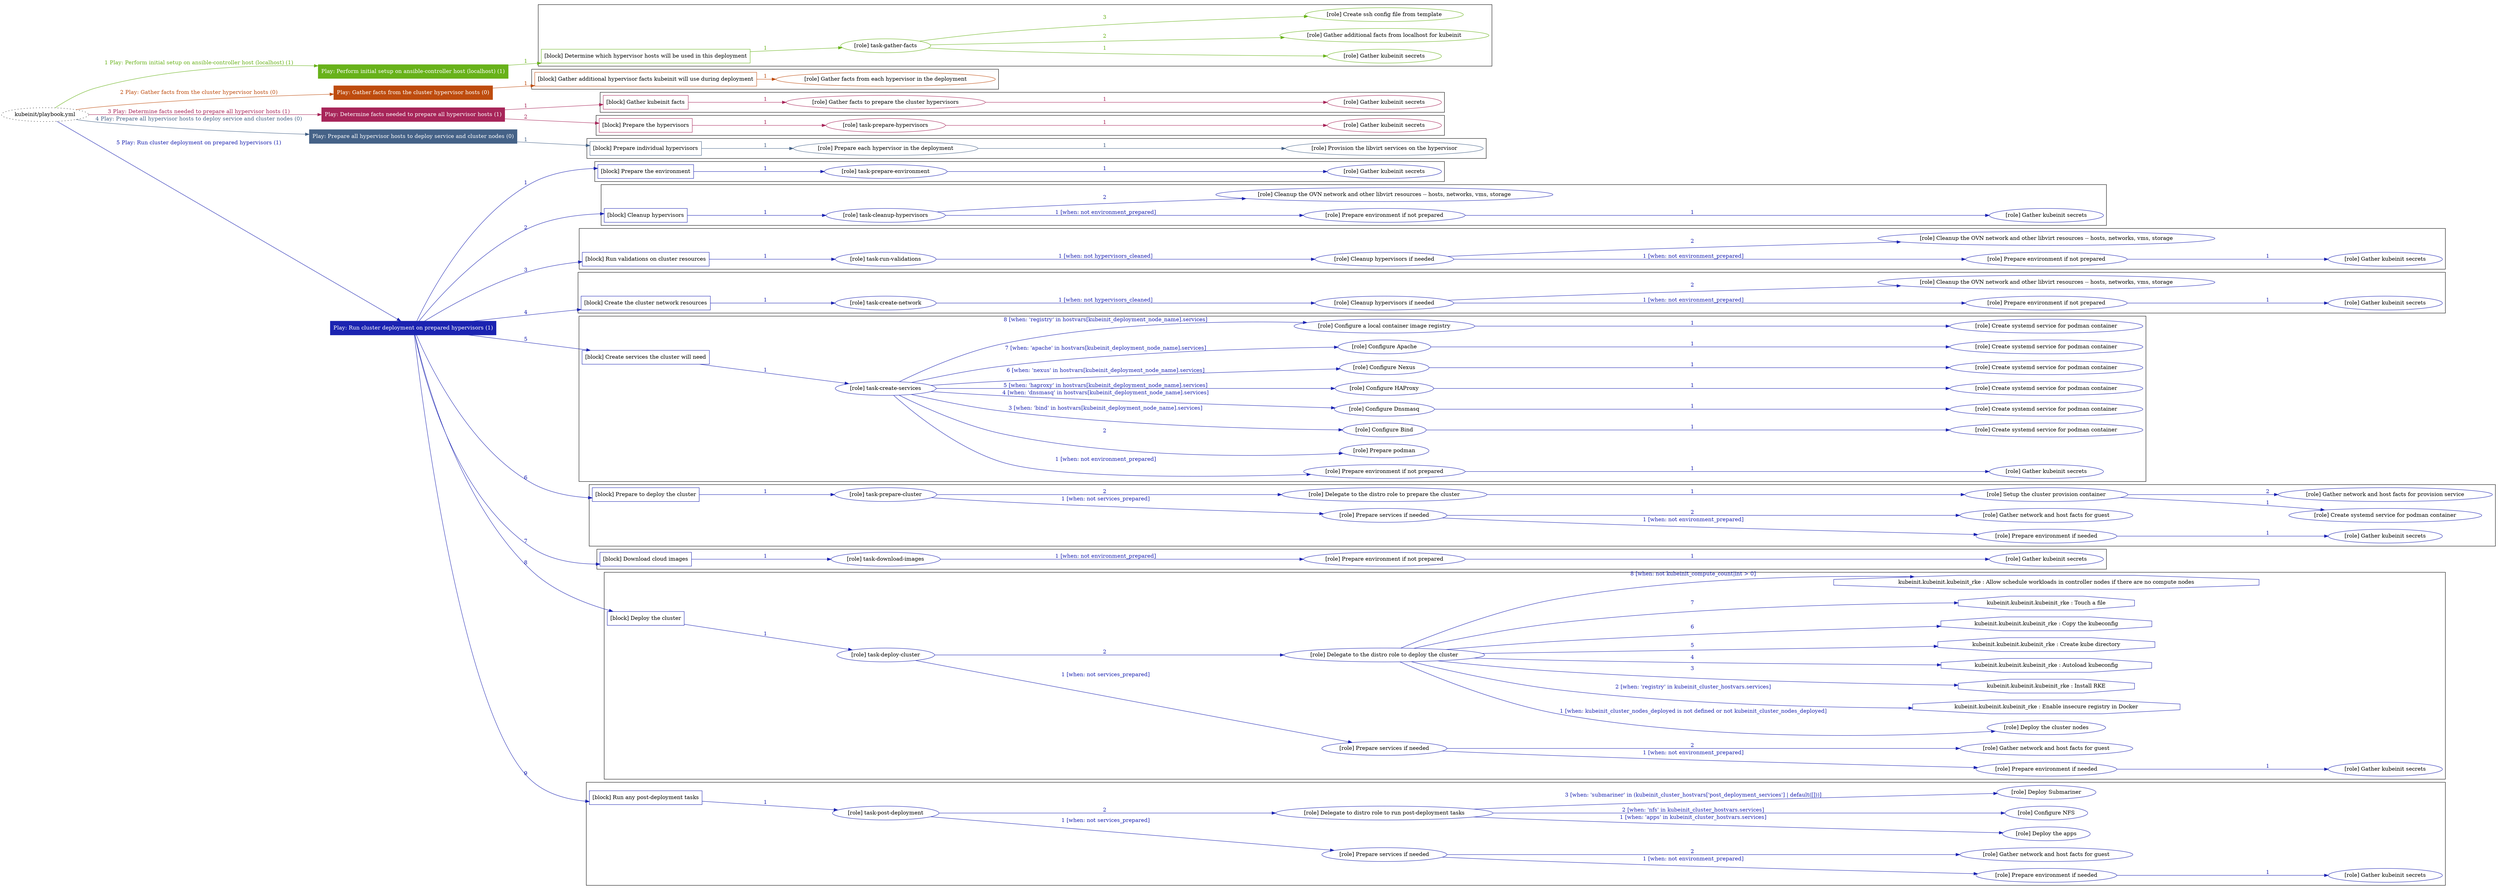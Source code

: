 digraph {
	graph [concentrate=true ordering=in rankdir=LR ratio=fill]
	edge [esep=5 sep=10]
	"kubeinit/playbook.yml" [URL="/home/runner/work/kubeinit/kubeinit/kubeinit/playbook.yml" id=playbook_0266b211 style=dotted]
	"kubeinit/playbook.yml" -> play_730a4924 [label="1 Play: Perform initial setup on ansible-controller host (localhost) (1)" color="#68b21a" fontcolor="#68b21a" id=edge_play_730a4924 labeltooltip="1 Play: Perform initial setup on ansible-controller host (localhost) (1)" tooltip="1 Play: Perform initial setup on ansible-controller host (localhost) (1)"]
	subgraph "Play: Perform initial setup on ansible-controller host (localhost) (1)" {
		play_730a4924 [label="Play: Perform initial setup on ansible-controller host (localhost) (1)" URL="/home/runner/work/kubeinit/kubeinit/kubeinit/playbook.yml" color="#68b21a" fontcolor="#ffffff" id=play_730a4924 shape=box style=filled tooltip=localhost]
		play_730a4924 -> block_c0a553c6 [label=1 color="#68b21a" fontcolor="#68b21a" id=edge_block_c0a553c6 labeltooltip=1 tooltip=1]
		subgraph cluster_block_c0a553c6 {
			block_c0a553c6 [label="[block] Determine which hypervisor hosts will be used in this deployment" URL="/home/runner/work/kubeinit/kubeinit/kubeinit/playbook.yml" color="#68b21a" id=block_c0a553c6 labeltooltip="Determine which hypervisor hosts will be used in this deployment" shape=box tooltip="Determine which hypervisor hosts will be used in this deployment"]
			block_c0a553c6 -> role_7c80348d [label="1 " color="#68b21a" fontcolor="#68b21a" id=edge_role_7c80348d labeltooltip="1 " tooltip="1 "]
			subgraph "task-gather-facts" {
				role_7c80348d [label="[role] task-gather-facts" URL="/home/runner/work/kubeinit/kubeinit/kubeinit/playbook.yml" color="#68b21a" id=role_7c80348d tooltip="task-gather-facts"]
				role_7c80348d -> role_255e8da2 [label="1 " color="#68b21a" fontcolor="#68b21a" id=edge_role_255e8da2 labeltooltip="1 " tooltip="1 "]
				subgraph "Gather kubeinit secrets" {
					role_255e8da2 [label="[role] Gather kubeinit secrets" URL="/home/runner/.ansible/collections/ansible_collections/kubeinit/kubeinit/roles/kubeinit_prepare/tasks/build_hypervisors_group.yml" color="#68b21a" id=role_255e8da2 tooltip="Gather kubeinit secrets"]
				}
				role_7c80348d -> role_393ce308 [label="2 " color="#68b21a" fontcolor="#68b21a" id=edge_role_393ce308 labeltooltip="2 " tooltip="2 "]
				subgraph "Gather additional facts from localhost for kubeinit" {
					role_393ce308 [label="[role] Gather additional facts from localhost for kubeinit" URL="/home/runner/.ansible/collections/ansible_collections/kubeinit/kubeinit/roles/kubeinit_prepare/tasks/build_hypervisors_group.yml" color="#68b21a" id=role_393ce308 tooltip="Gather additional facts from localhost for kubeinit"]
				}
				role_7c80348d -> role_d767f7bb [label="3 " color="#68b21a" fontcolor="#68b21a" id=edge_role_d767f7bb labeltooltip="3 " tooltip="3 "]
				subgraph "Create ssh config file from template" {
					role_d767f7bb [label="[role] Create ssh config file from template" URL="/home/runner/.ansible/collections/ansible_collections/kubeinit/kubeinit/roles/kubeinit_prepare/tasks/build_hypervisors_group.yml" color="#68b21a" id=role_d767f7bb tooltip="Create ssh config file from template"]
				}
			}
		}
	}
	"kubeinit/playbook.yml" -> play_97491225 [label="2 Play: Gather facts from the cluster hypervisor hosts (0)" color="#be4c0e" fontcolor="#be4c0e" id=edge_play_97491225 labeltooltip="2 Play: Gather facts from the cluster hypervisor hosts (0)" tooltip="2 Play: Gather facts from the cluster hypervisor hosts (0)"]
	subgraph "Play: Gather facts from the cluster hypervisor hosts (0)" {
		play_97491225 [label="Play: Gather facts from the cluster hypervisor hosts (0)" URL="/home/runner/work/kubeinit/kubeinit/kubeinit/playbook.yml" color="#be4c0e" fontcolor="#ffffff" id=play_97491225 shape=box style=filled tooltip="Play: Gather facts from the cluster hypervisor hosts (0)"]
		play_97491225 -> block_768558a8 [label=1 color="#be4c0e" fontcolor="#be4c0e" id=edge_block_768558a8 labeltooltip=1 tooltip=1]
		subgraph cluster_block_768558a8 {
			block_768558a8 [label="[block] Gather additional hypervisor facts kubeinit will use during deployment" URL="/home/runner/work/kubeinit/kubeinit/kubeinit/playbook.yml" color="#be4c0e" id=block_768558a8 labeltooltip="Gather additional hypervisor facts kubeinit will use during deployment" shape=box tooltip="Gather additional hypervisor facts kubeinit will use during deployment"]
			block_768558a8 -> role_0a66a634 [label="1 " color="#be4c0e" fontcolor="#be4c0e" id=edge_role_0a66a634 labeltooltip="1 " tooltip="1 "]
			subgraph "Gather facts from each hypervisor in the deployment" {
				role_0a66a634 [label="[role] Gather facts from each hypervisor in the deployment" URL="/home/runner/work/kubeinit/kubeinit/kubeinit/playbook.yml" color="#be4c0e" id=role_0a66a634 tooltip="Gather facts from each hypervisor in the deployment"]
			}
		}
	}
	"kubeinit/playbook.yml" -> play_87b41f88 [label="3 Play: Determine facts needed to prepare all hypervisor hosts (1)" color="#a72559" fontcolor="#a72559" id=edge_play_87b41f88 labeltooltip="3 Play: Determine facts needed to prepare all hypervisor hosts (1)" tooltip="3 Play: Determine facts needed to prepare all hypervisor hosts (1)"]
	subgraph "Play: Determine facts needed to prepare all hypervisor hosts (1)" {
		play_87b41f88 [label="Play: Determine facts needed to prepare all hypervisor hosts (1)" URL="/home/runner/work/kubeinit/kubeinit/kubeinit/playbook.yml" color="#a72559" fontcolor="#ffffff" id=play_87b41f88 shape=box style=filled tooltip=localhost]
		play_87b41f88 -> block_57bed57e [label=1 color="#a72559" fontcolor="#a72559" id=edge_block_57bed57e labeltooltip=1 tooltip=1]
		subgraph cluster_block_57bed57e {
			block_57bed57e [label="[block] Gather kubeinit facts" URL="/home/runner/work/kubeinit/kubeinit/kubeinit/playbook.yml" color="#a72559" id=block_57bed57e labeltooltip="Gather kubeinit facts" shape=box tooltip="Gather kubeinit facts"]
			block_57bed57e -> role_c3308775 [label="1 " color="#a72559" fontcolor="#a72559" id=edge_role_c3308775 labeltooltip="1 " tooltip="1 "]
			subgraph "Gather facts to prepare the cluster hypervisors" {
				role_c3308775 [label="[role] Gather facts to prepare the cluster hypervisors" URL="/home/runner/work/kubeinit/kubeinit/kubeinit/playbook.yml" color="#a72559" id=role_c3308775 tooltip="Gather facts to prepare the cluster hypervisors"]
				role_c3308775 -> role_724312fa [label="1 " color="#a72559" fontcolor="#a72559" id=edge_role_724312fa labeltooltip="1 " tooltip="1 "]
				subgraph "Gather kubeinit secrets" {
					role_724312fa [label="[role] Gather kubeinit secrets" URL="/home/runner/.ansible/collections/ansible_collections/kubeinit/kubeinit/roles/kubeinit_prepare/tasks/gather_kubeinit_facts.yml" color="#a72559" id=role_724312fa tooltip="Gather kubeinit secrets"]
				}
			}
		}
		play_87b41f88 -> block_d5e783cf [label=2 color="#a72559" fontcolor="#a72559" id=edge_block_d5e783cf labeltooltip=2 tooltip=2]
		subgraph cluster_block_d5e783cf {
			block_d5e783cf [label="[block] Prepare the hypervisors" URL="/home/runner/work/kubeinit/kubeinit/kubeinit/playbook.yml" color="#a72559" id=block_d5e783cf labeltooltip="Prepare the hypervisors" shape=box tooltip="Prepare the hypervisors"]
			block_d5e783cf -> role_5035dd4f [label="1 " color="#a72559" fontcolor="#a72559" id=edge_role_5035dd4f labeltooltip="1 " tooltip="1 "]
			subgraph "task-prepare-hypervisors" {
				role_5035dd4f [label="[role] task-prepare-hypervisors" URL="/home/runner/work/kubeinit/kubeinit/kubeinit/playbook.yml" color="#a72559" id=role_5035dd4f tooltip="task-prepare-hypervisors"]
				role_5035dd4f -> role_0b3b81dc [label="1 " color="#a72559" fontcolor="#a72559" id=edge_role_0b3b81dc labeltooltip="1 " tooltip="1 "]
				subgraph "Gather kubeinit secrets" {
					role_0b3b81dc [label="[role] Gather kubeinit secrets" URL="/home/runner/.ansible/collections/ansible_collections/kubeinit/kubeinit/roles/kubeinit_prepare/tasks/gather_kubeinit_facts.yml" color="#a72559" id=role_0b3b81dc tooltip="Gather kubeinit secrets"]
				}
			}
		}
	}
	"kubeinit/playbook.yml" -> play_39341d47 [label="4 Play: Prepare all hypervisor hosts to deploy service and cluster nodes (0)" color="#456287" fontcolor="#456287" id=edge_play_39341d47 labeltooltip="4 Play: Prepare all hypervisor hosts to deploy service and cluster nodes (0)" tooltip="4 Play: Prepare all hypervisor hosts to deploy service and cluster nodes (0)"]
	subgraph "Play: Prepare all hypervisor hosts to deploy service and cluster nodes (0)" {
		play_39341d47 [label="Play: Prepare all hypervisor hosts to deploy service and cluster nodes (0)" URL="/home/runner/work/kubeinit/kubeinit/kubeinit/playbook.yml" color="#456287" fontcolor="#ffffff" id=play_39341d47 shape=box style=filled tooltip="Play: Prepare all hypervisor hosts to deploy service and cluster nodes (0)"]
		play_39341d47 -> block_9febf562 [label=1 color="#456287" fontcolor="#456287" id=edge_block_9febf562 labeltooltip=1 tooltip=1]
		subgraph cluster_block_9febf562 {
			block_9febf562 [label="[block] Prepare individual hypervisors" URL="/home/runner/work/kubeinit/kubeinit/kubeinit/playbook.yml" color="#456287" id=block_9febf562 labeltooltip="Prepare individual hypervisors" shape=box tooltip="Prepare individual hypervisors"]
			block_9febf562 -> role_089c0eb1 [label="1 " color="#456287" fontcolor="#456287" id=edge_role_089c0eb1 labeltooltip="1 " tooltip="1 "]
			subgraph "Prepare each hypervisor in the deployment" {
				role_089c0eb1 [label="[role] Prepare each hypervisor in the deployment" URL="/home/runner/work/kubeinit/kubeinit/kubeinit/playbook.yml" color="#456287" id=role_089c0eb1 tooltip="Prepare each hypervisor in the deployment"]
				role_089c0eb1 -> role_328b742c [label="1 " color="#456287" fontcolor="#456287" id=edge_role_328b742c labeltooltip="1 " tooltip="1 "]
				subgraph "Provision the libvirt services on the hypervisor" {
					role_328b742c [label="[role] Provision the libvirt services on the hypervisor" URL="/home/runner/.ansible/collections/ansible_collections/kubeinit/kubeinit/roles/kubeinit_prepare/tasks/prepare_hypervisor.yml" color="#456287" id=role_328b742c tooltip="Provision the libvirt services on the hypervisor"]
				}
			}
		}
	}
	"kubeinit/playbook.yml" -> play_bf32febf [label="5 Play: Run cluster deployment on prepared hypervisors (1)" color="#1b23b1" fontcolor="#1b23b1" id=edge_play_bf32febf labeltooltip="5 Play: Run cluster deployment on prepared hypervisors (1)" tooltip="5 Play: Run cluster deployment on prepared hypervisors (1)"]
	subgraph "Play: Run cluster deployment on prepared hypervisors (1)" {
		play_bf32febf [label="Play: Run cluster deployment on prepared hypervisors (1)" URL="/home/runner/work/kubeinit/kubeinit/kubeinit/playbook.yml" color="#1b23b1" fontcolor="#ffffff" id=play_bf32febf shape=box style=filled tooltip=localhost]
		play_bf32febf -> block_ab0418a1 [label=1 color="#1b23b1" fontcolor="#1b23b1" id=edge_block_ab0418a1 labeltooltip=1 tooltip=1]
		subgraph cluster_block_ab0418a1 {
			block_ab0418a1 [label="[block] Prepare the environment" URL="/home/runner/work/kubeinit/kubeinit/kubeinit/playbook.yml" color="#1b23b1" id=block_ab0418a1 labeltooltip="Prepare the environment" shape=box tooltip="Prepare the environment"]
			block_ab0418a1 -> role_55cf6a3d [label="1 " color="#1b23b1" fontcolor="#1b23b1" id=edge_role_55cf6a3d labeltooltip="1 " tooltip="1 "]
			subgraph "task-prepare-environment" {
				role_55cf6a3d [label="[role] task-prepare-environment" URL="/home/runner/work/kubeinit/kubeinit/kubeinit/playbook.yml" color="#1b23b1" id=role_55cf6a3d tooltip="task-prepare-environment"]
				role_55cf6a3d -> role_6d860944 [label="1 " color="#1b23b1" fontcolor="#1b23b1" id=edge_role_6d860944 labeltooltip="1 " tooltip="1 "]
				subgraph "Gather kubeinit secrets" {
					role_6d860944 [label="[role] Gather kubeinit secrets" URL="/home/runner/.ansible/collections/ansible_collections/kubeinit/kubeinit/roles/kubeinit_prepare/tasks/gather_kubeinit_facts.yml" color="#1b23b1" id=role_6d860944 tooltip="Gather kubeinit secrets"]
				}
			}
		}
		play_bf32febf -> block_1172bf13 [label=2 color="#1b23b1" fontcolor="#1b23b1" id=edge_block_1172bf13 labeltooltip=2 tooltip=2]
		subgraph cluster_block_1172bf13 {
			block_1172bf13 [label="[block] Cleanup hypervisors" URL="/home/runner/work/kubeinit/kubeinit/kubeinit/playbook.yml" color="#1b23b1" id=block_1172bf13 labeltooltip="Cleanup hypervisors" shape=box tooltip="Cleanup hypervisors"]
			block_1172bf13 -> role_25f46c76 [label="1 " color="#1b23b1" fontcolor="#1b23b1" id=edge_role_25f46c76 labeltooltip="1 " tooltip="1 "]
			subgraph "task-cleanup-hypervisors" {
				role_25f46c76 [label="[role] task-cleanup-hypervisors" URL="/home/runner/work/kubeinit/kubeinit/kubeinit/playbook.yml" color="#1b23b1" id=role_25f46c76 tooltip="task-cleanup-hypervisors"]
				role_25f46c76 -> role_b4111a77 [label="1 [when: not environment_prepared]" color="#1b23b1" fontcolor="#1b23b1" id=edge_role_b4111a77 labeltooltip="1 [when: not environment_prepared]" tooltip="1 [when: not environment_prepared]"]
				subgraph "Prepare environment if not prepared" {
					role_b4111a77 [label="[role] Prepare environment if not prepared" URL="/home/runner/.ansible/collections/ansible_collections/kubeinit/kubeinit/roles/kubeinit_prepare/tasks/cleanup_hypervisors.yml" color="#1b23b1" id=role_b4111a77 tooltip="Prepare environment if not prepared"]
					role_b4111a77 -> role_44b88ef6 [label="1 " color="#1b23b1" fontcolor="#1b23b1" id=edge_role_44b88ef6 labeltooltip="1 " tooltip="1 "]
					subgraph "Gather kubeinit secrets" {
						role_44b88ef6 [label="[role] Gather kubeinit secrets" URL="/home/runner/.ansible/collections/ansible_collections/kubeinit/kubeinit/roles/kubeinit_prepare/tasks/gather_kubeinit_facts.yml" color="#1b23b1" id=role_44b88ef6 tooltip="Gather kubeinit secrets"]
					}
				}
				role_25f46c76 -> role_fff7db99 [label="2 " color="#1b23b1" fontcolor="#1b23b1" id=edge_role_fff7db99 labeltooltip="2 " tooltip="2 "]
				subgraph "Cleanup the OVN network and other libvirt resources -- hosts, networks, vms, storage" {
					role_fff7db99 [label="[role] Cleanup the OVN network and other libvirt resources -- hosts, networks, vms, storage" URL="/home/runner/.ansible/collections/ansible_collections/kubeinit/kubeinit/roles/kubeinit_prepare/tasks/cleanup_hypervisors.yml" color="#1b23b1" id=role_fff7db99 tooltip="Cleanup the OVN network and other libvirt resources -- hosts, networks, vms, storage"]
				}
			}
		}
		play_bf32febf -> block_149ec055 [label=3 color="#1b23b1" fontcolor="#1b23b1" id=edge_block_149ec055 labeltooltip=3 tooltip=3]
		subgraph cluster_block_149ec055 {
			block_149ec055 [label="[block] Run validations on cluster resources" URL="/home/runner/work/kubeinit/kubeinit/kubeinit/playbook.yml" color="#1b23b1" id=block_149ec055 labeltooltip="Run validations on cluster resources" shape=box tooltip="Run validations on cluster resources"]
			block_149ec055 -> role_b6e02565 [label="1 " color="#1b23b1" fontcolor="#1b23b1" id=edge_role_b6e02565 labeltooltip="1 " tooltip="1 "]
			subgraph "task-run-validations" {
				role_b6e02565 [label="[role] task-run-validations" URL="/home/runner/work/kubeinit/kubeinit/kubeinit/playbook.yml" color="#1b23b1" id=role_b6e02565 tooltip="task-run-validations"]
				role_b6e02565 -> role_f1c22a5a [label="1 [when: not hypervisors_cleaned]" color="#1b23b1" fontcolor="#1b23b1" id=edge_role_f1c22a5a labeltooltip="1 [when: not hypervisors_cleaned]" tooltip="1 [when: not hypervisors_cleaned]"]
				subgraph "Cleanup hypervisors if needed" {
					role_f1c22a5a [label="[role] Cleanup hypervisors if needed" URL="/home/runner/.ansible/collections/ansible_collections/kubeinit/kubeinit/roles/kubeinit_validations/tasks/main.yml" color="#1b23b1" id=role_f1c22a5a tooltip="Cleanup hypervisors if needed"]
					role_f1c22a5a -> role_90004602 [label="1 [when: not environment_prepared]" color="#1b23b1" fontcolor="#1b23b1" id=edge_role_90004602 labeltooltip="1 [when: not environment_prepared]" tooltip="1 [when: not environment_prepared]"]
					subgraph "Prepare environment if not prepared" {
						role_90004602 [label="[role] Prepare environment if not prepared" URL="/home/runner/.ansible/collections/ansible_collections/kubeinit/kubeinit/roles/kubeinit_prepare/tasks/cleanup_hypervisors.yml" color="#1b23b1" id=role_90004602 tooltip="Prepare environment if not prepared"]
						role_90004602 -> role_c45b372b [label="1 " color="#1b23b1" fontcolor="#1b23b1" id=edge_role_c45b372b labeltooltip="1 " tooltip="1 "]
						subgraph "Gather kubeinit secrets" {
							role_c45b372b [label="[role] Gather kubeinit secrets" URL="/home/runner/.ansible/collections/ansible_collections/kubeinit/kubeinit/roles/kubeinit_prepare/tasks/gather_kubeinit_facts.yml" color="#1b23b1" id=role_c45b372b tooltip="Gather kubeinit secrets"]
						}
					}
					role_f1c22a5a -> role_4547d1c0 [label="2 " color="#1b23b1" fontcolor="#1b23b1" id=edge_role_4547d1c0 labeltooltip="2 " tooltip="2 "]
					subgraph "Cleanup the OVN network and other libvirt resources -- hosts, networks, vms, storage" {
						role_4547d1c0 [label="[role] Cleanup the OVN network and other libvirt resources -- hosts, networks, vms, storage" URL="/home/runner/.ansible/collections/ansible_collections/kubeinit/kubeinit/roles/kubeinit_prepare/tasks/cleanup_hypervisors.yml" color="#1b23b1" id=role_4547d1c0 tooltip="Cleanup the OVN network and other libvirt resources -- hosts, networks, vms, storage"]
					}
				}
			}
		}
		play_bf32febf -> block_948f2145 [label=4 color="#1b23b1" fontcolor="#1b23b1" id=edge_block_948f2145 labeltooltip=4 tooltip=4]
		subgraph cluster_block_948f2145 {
			block_948f2145 [label="[block] Create the cluster network resources" URL="/home/runner/work/kubeinit/kubeinit/kubeinit/playbook.yml" color="#1b23b1" id=block_948f2145 labeltooltip="Create the cluster network resources" shape=box tooltip="Create the cluster network resources"]
			block_948f2145 -> role_fb2a4d45 [label="1 " color="#1b23b1" fontcolor="#1b23b1" id=edge_role_fb2a4d45 labeltooltip="1 " tooltip="1 "]
			subgraph "task-create-network" {
				role_fb2a4d45 [label="[role] task-create-network" URL="/home/runner/work/kubeinit/kubeinit/kubeinit/playbook.yml" color="#1b23b1" id=role_fb2a4d45 tooltip="task-create-network"]
				role_fb2a4d45 -> role_d8d2bbe7 [label="1 [when: not hypervisors_cleaned]" color="#1b23b1" fontcolor="#1b23b1" id=edge_role_d8d2bbe7 labeltooltip="1 [when: not hypervisors_cleaned]" tooltip="1 [when: not hypervisors_cleaned]"]
				subgraph "Cleanup hypervisors if needed" {
					role_d8d2bbe7 [label="[role] Cleanup hypervisors if needed" URL="/home/runner/.ansible/collections/ansible_collections/kubeinit/kubeinit/roles/kubeinit_libvirt/tasks/create_network.yml" color="#1b23b1" id=role_d8d2bbe7 tooltip="Cleanup hypervisors if needed"]
					role_d8d2bbe7 -> role_6e3299e1 [label="1 [when: not environment_prepared]" color="#1b23b1" fontcolor="#1b23b1" id=edge_role_6e3299e1 labeltooltip="1 [when: not environment_prepared]" tooltip="1 [when: not environment_prepared]"]
					subgraph "Prepare environment if not prepared" {
						role_6e3299e1 [label="[role] Prepare environment if not prepared" URL="/home/runner/.ansible/collections/ansible_collections/kubeinit/kubeinit/roles/kubeinit_prepare/tasks/cleanup_hypervisors.yml" color="#1b23b1" id=role_6e3299e1 tooltip="Prepare environment if not prepared"]
						role_6e3299e1 -> role_64824451 [label="1 " color="#1b23b1" fontcolor="#1b23b1" id=edge_role_64824451 labeltooltip="1 " tooltip="1 "]
						subgraph "Gather kubeinit secrets" {
							role_64824451 [label="[role] Gather kubeinit secrets" URL="/home/runner/.ansible/collections/ansible_collections/kubeinit/kubeinit/roles/kubeinit_prepare/tasks/gather_kubeinit_facts.yml" color="#1b23b1" id=role_64824451 tooltip="Gather kubeinit secrets"]
						}
					}
					role_d8d2bbe7 -> role_ef52f298 [label="2 " color="#1b23b1" fontcolor="#1b23b1" id=edge_role_ef52f298 labeltooltip="2 " tooltip="2 "]
					subgraph "Cleanup the OVN network and other libvirt resources -- hosts, networks, vms, storage" {
						role_ef52f298 [label="[role] Cleanup the OVN network and other libvirt resources -- hosts, networks, vms, storage" URL="/home/runner/.ansible/collections/ansible_collections/kubeinit/kubeinit/roles/kubeinit_prepare/tasks/cleanup_hypervisors.yml" color="#1b23b1" id=role_ef52f298 tooltip="Cleanup the OVN network and other libvirt resources -- hosts, networks, vms, storage"]
					}
				}
			}
		}
		play_bf32febf -> block_8262047a [label=5 color="#1b23b1" fontcolor="#1b23b1" id=edge_block_8262047a labeltooltip=5 tooltip=5]
		subgraph cluster_block_8262047a {
			block_8262047a [label="[block] Create services the cluster will need" URL="/home/runner/work/kubeinit/kubeinit/kubeinit/playbook.yml" color="#1b23b1" id=block_8262047a labeltooltip="Create services the cluster will need" shape=box tooltip="Create services the cluster will need"]
			block_8262047a -> role_68b3bc17 [label="1 " color="#1b23b1" fontcolor="#1b23b1" id=edge_role_68b3bc17 labeltooltip="1 " tooltip="1 "]
			subgraph "task-create-services" {
				role_68b3bc17 [label="[role] task-create-services" URL="/home/runner/work/kubeinit/kubeinit/kubeinit/playbook.yml" color="#1b23b1" id=role_68b3bc17 tooltip="task-create-services"]
				role_68b3bc17 -> role_2792b1c6 [label="1 [when: not environment_prepared]" color="#1b23b1" fontcolor="#1b23b1" id=edge_role_2792b1c6 labeltooltip="1 [when: not environment_prepared]" tooltip="1 [when: not environment_prepared]"]
				subgraph "Prepare environment if not prepared" {
					role_2792b1c6 [label="[role] Prepare environment if not prepared" URL="/home/runner/.ansible/collections/ansible_collections/kubeinit/kubeinit/roles/kubeinit_services/tasks/main.yml" color="#1b23b1" id=role_2792b1c6 tooltip="Prepare environment if not prepared"]
					role_2792b1c6 -> role_07ac5c8b [label="1 " color="#1b23b1" fontcolor="#1b23b1" id=edge_role_07ac5c8b labeltooltip="1 " tooltip="1 "]
					subgraph "Gather kubeinit secrets" {
						role_07ac5c8b [label="[role] Gather kubeinit secrets" URL="/home/runner/.ansible/collections/ansible_collections/kubeinit/kubeinit/roles/kubeinit_prepare/tasks/gather_kubeinit_facts.yml" color="#1b23b1" id=role_07ac5c8b tooltip="Gather kubeinit secrets"]
					}
				}
				role_68b3bc17 -> role_36090bab [label="2 " color="#1b23b1" fontcolor="#1b23b1" id=edge_role_36090bab labeltooltip="2 " tooltip="2 "]
				subgraph "Prepare podman" {
					role_36090bab [label="[role] Prepare podman" URL="/home/runner/.ansible/collections/ansible_collections/kubeinit/kubeinit/roles/kubeinit_services/tasks/00_create_service_pod.yml" color="#1b23b1" id=role_36090bab tooltip="Prepare podman"]
				}
				role_68b3bc17 -> role_e329dab2 [label="3 [when: 'bind' in hostvars[kubeinit_deployment_node_name].services]" color="#1b23b1" fontcolor="#1b23b1" id=edge_role_e329dab2 labeltooltip="3 [when: 'bind' in hostvars[kubeinit_deployment_node_name].services]" tooltip="3 [when: 'bind' in hostvars[kubeinit_deployment_node_name].services]"]
				subgraph "Configure Bind" {
					role_e329dab2 [label="[role] Configure Bind" URL="/home/runner/.ansible/collections/ansible_collections/kubeinit/kubeinit/roles/kubeinit_services/tasks/start_services_containers.yml" color="#1b23b1" id=role_e329dab2 tooltip="Configure Bind"]
					role_e329dab2 -> role_f7c2f9c5 [label="1 " color="#1b23b1" fontcolor="#1b23b1" id=edge_role_f7c2f9c5 labeltooltip="1 " tooltip="1 "]
					subgraph "Create systemd service for podman container" {
						role_f7c2f9c5 [label="[role] Create systemd service for podman container" URL="/home/runner/.ansible/collections/ansible_collections/kubeinit/kubeinit/roles/kubeinit_bind/tasks/main.yml" color="#1b23b1" id=role_f7c2f9c5 tooltip="Create systemd service for podman container"]
					}
				}
				role_68b3bc17 -> role_e5baae5f [label="4 [when: 'dnsmasq' in hostvars[kubeinit_deployment_node_name].services]" color="#1b23b1" fontcolor="#1b23b1" id=edge_role_e5baae5f labeltooltip="4 [when: 'dnsmasq' in hostvars[kubeinit_deployment_node_name].services]" tooltip="4 [when: 'dnsmasq' in hostvars[kubeinit_deployment_node_name].services]"]
				subgraph "Configure Dnsmasq" {
					role_e5baae5f [label="[role] Configure Dnsmasq" URL="/home/runner/.ansible/collections/ansible_collections/kubeinit/kubeinit/roles/kubeinit_services/tasks/start_services_containers.yml" color="#1b23b1" id=role_e5baae5f tooltip="Configure Dnsmasq"]
					role_e5baae5f -> role_8d49cdd4 [label="1 " color="#1b23b1" fontcolor="#1b23b1" id=edge_role_8d49cdd4 labeltooltip="1 " tooltip="1 "]
					subgraph "Create systemd service for podman container" {
						role_8d49cdd4 [label="[role] Create systemd service for podman container" URL="/home/runner/.ansible/collections/ansible_collections/kubeinit/kubeinit/roles/kubeinit_dnsmasq/tasks/main.yml" color="#1b23b1" id=role_8d49cdd4 tooltip="Create systemd service for podman container"]
					}
				}
				role_68b3bc17 -> role_3a3c7701 [label="5 [when: 'haproxy' in hostvars[kubeinit_deployment_node_name].services]" color="#1b23b1" fontcolor="#1b23b1" id=edge_role_3a3c7701 labeltooltip="5 [when: 'haproxy' in hostvars[kubeinit_deployment_node_name].services]" tooltip="5 [when: 'haproxy' in hostvars[kubeinit_deployment_node_name].services]"]
				subgraph "Configure HAProxy" {
					role_3a3c7701 [label="[role] Configure HAProxy" URL="/home/runner/.ansible/collections/ansible_collections/kubeinit/kubeinit/roles/kubeinit_services/tasks/start_services_containers.yml" color="#1b23b1" id=role_3a3c7701 tooltip="Configure HAProxy"]
					role_3a3c7701 -> role_8086713e [label="1 " color="#1b23b1" fontcolor="#1b23b1" id=edge_role_8086713e labeltooltip="1 " tooltip="1 "]
					subgraph "Create systemd service for podman container" {
						role_8086713e [label="[role] Create systemd service for podman container" URL="/home/runner/.ansible/collections/ansible_collections/kubeinit/kubeinit/roles/kubeinit_haproxy/tasks/main.yml" color="#1b23b1" id=role_8086713e tooltip="Create systemd service for podman container"]
					}
				}
				role_68b3bc17 -> role_2b5ed677 [label="6 [when: 'nexus' in hostvars[kubeinit_deployment_node_name].services]" color="#1b23b1" fontcolor="#1b23b1" id=edge_role_2b5ed677 labeltooltip="6 [when: 'nexus' in hostvars[kubeinit_deployment_node_name].services]" tooltip="6 [when: 'nexus' in hostvars[kubeinit_deployment_node_name].services]"]
				subgraph "Configure Nexus" {
					role_2b5ed677 [label="[role] Configure Nexus" URL="/home/runner/.ansible/collections/ansible_collections/kubeinit/kubeinit/roles/kubeinit_services/tasks/start_services_containers.yml" color="#1b23b1" id=role_2b5ed677 tooltip="Configure Nexus"]
					role_2b5ed677 -> role_35abc518 [label="1 " color="#1b23b1" fontcolor="#1b23b1" id=edge_role_35abc518 labeltooltip="1 " tooltip="1 "]
					subgraph "Create systemd service for podman container" {
						role_35abc518 [label="[role] Create systemd service for podman container" URL="/home/runner/.ansible/collections/ansible_collections/kubeinit/kubeinit/roles/kubeinit_nexus/tasks/main.yml" color="#1b23b1" id=role_35abc518 tooltip="Create systemd service for podman container"]
					}
				}
				role_68b3bc17 -> role_ff4c8798 [label="7 [when: 'apache' in hostvars[kubeinit_deployment_node_name].services]" color="#1b23b1" fontcolor="#1b23b1" id=edge_role_ff4c8798 labeltooltip="7 [when: 'apache' in hostvars[kubeinit_deployment_node_name].services]" tooltip="7 [when: 'apache' in hostvars[kubeinit_deployment_node_name].services]"]
				subgraph "Configure Apache" {
					role_ff4c8798 [label="[role] Configure Apache" URL="/home/runner/.ansible/collections/ansible_collections/kubeinit/kubeinit/roles/kubeinit_services/tasks/start_services_containers.yml" color="#1b23b1" id=role_ff4c8798 tooltip="Configure Apache"]
					role_ff4c8798 -> role_50560492 [label="1 " color="#1b23b1" fontcolor="#1b23b1" id=edge_role_50560492 labeltooltip="1 " tooltip="1 "]
					subgraph "Create systemd service for podman container" {
						role_50560492 [label="[role] Create systemd service for podman container" URL="/home/runner/.ansible/collections/ansible_collections/kubeinit/kubeinit/roles/kubeinit_apache/tasks/main.yml" color="#1b23b1" id=role_50560492 tooltip="Create systemd service for podman container"]
					}
				}
				role_68b3bc17 -> role_65936a16 [label="8 [when: 'registry' in hostvars[kubeinit_deployment_node_name].services]" color="#1b23b1" fontcolor="#1b23b1" id=edge_role_65936a16 labeltooltip="8 [when: 'registry' in hostvars[kubeinit_deployment_node_name].services]" tooltip="8 [when: 'registry' in hostvars[kubeinit_deployment_node_name].services]"]
				subgraph "Configure a local container image registry" {
					role_65936a16 [label="[role] Configure a local container image registry" URL="/home/runner/.ansible/collections/ansible_collections/kubeinit/kubeinit/roles/kubeinit_services/tasks/start_services_containers.yml" color="#1b23b1" id=role_65936a16 tooltip="Configure a local container image registry"]
					role_65936a16 -> role_a8d90593 [label="1 " color="#1b23b1" fontcolor="#1b23b1" id=edge_role_a8d90593 labeltooltip="1 " tooltip="1 "]
					subgraph "Create systemd service for podman container" {
						role_a8d90593 [label="[role] Create systemd service for podman container" URL="/home/runner/.ansible/collections/ansible_collections/kubeinit/kubeinit/roles/kubeinit_registry/tasks/main.yml" color="#1b23b1" id=role_a8d90593 tooltip="Create systemd service for podman container"]
					}
				}
			}
		}
		play_bf32febf -> block_fc802fb2 [label=6 color="#1b23b1" fontcolor="#1b23b1" id=edge_block_fc802fb2 labeltooltip=6 tooltip=6]
		subgraph cluster_block_fc802fb2 {
			block_fc802fb2 [label="[block] Prepare to deploy the cluster" URL="/home/runner/work/kubeinit/kubeinit/kubeinit/playbook.yml" color="#1b23b1" id=block_fc802fb2 labeltooltip="Prepare to deploy the cluster" shape=box tooltip="Prepare to deploy the cluster"]
			block_fc802fb2 -> role_be428d1f [label="1 " color="#1b23b1" fontcolor="#1b23b1" id=edge_role_be428d1f labeltooltip="1 " tooltip="1 "]
			subgraph "task-prepare-cluster" {
				role_be428d1f [label="[role] task-prepare-cluster" URL="/home/runner/work/kubeinit/kubeinit/kubeinit/playbook.yml" color="#1b23b1" id=role_be428d1f tooltip="task-prepare-cluster"]
				role_be428d1f -> role_09a74426 [label="1 [when: not services_prepared]" color="#1b23b1" fontcolor="#1b23b1" id=edge_role_09a74426 labeltooltip="1 [when: not services_prepared]" tooltip="1 [when: not services_prepared]"]
				subgraph "Prepare services if needed" {
					role_09a74426 [label="[role] Prepare services if needed" URL="/home/runner/.ansible/collections/ansible_collections/kubeinit/kubeinit/roles/kubeinit_prepare/tasks/prepare_cluster.yml" color="#1b23b1" id=role_09a74426 tooltip="Prepare services if needed"]
					role_09a74426 -> role_e50928fb [label="1 [when: not environment_prepared]" color="#1b23b1" fontcolor="#1b23b1" id=edge_role_e50928fb labeltooltip="1 [when: not environment_prepared]" tooltip="1 [when: not environment_prepared]"]
					subgraph "Prepare environment if needed" {
						role_e50928fb [label="[role] Prepare environment if needed" URL="/home/runner/.ansible/collections/ansible_collections/kubeinit/kubeinit/roles/kubeinit_services/tasks/prepare_services.yml" color="#1b23b1" id=role_e50928fb tooltip="Prepare environment if needed"]
						role_e50928fb -> role_d2ef2c47 [label="1 " color="#1b23b1" fontcolor="#1b23b1" id=edge_role_d2ef2c47 labeltooltip="1 " tooltip="1 "]
						subgraph "Gather kubeinit secrets" {
							role_d2ef2c47 [label="[role] Gather kubeinit secrets" URL="/home/runner/.ansible/collections/ansible_collections/kubeinit/kubeinit/roles/kubeinit_prepare/tasks/gather_kubeinit_facts.yml" color="#1b23b1" id=role_d2ef2c47 tooltip="Gather kubeinit secrets"]
						}
					}
					role_09a74426 -> role_def788ce [label="2 " color="#1b23b1" fontcolor="#1b23b1" id=edge_role_def788ce labeltooltip="2 " tooltip="2 "]
					subgraph "Gather network and host facts for guest" {
						role_def788ce [label="[role] Gather network and host facts for guest" URL="/home/runner/.ansible/collections/ansible_collections/kubeinit/kubeinit/roles/kubeinit_services/tasks/prepare_services.yml" color="#1b23b1" id=role_def788ce tooltip="Gather network and host facts for guest"]
					}
				}
				role_be428d1f -> role_81ced70f [label="2 " color="#1b23b1" fontcolor="#1b23b1" id=edge_role_81ced70f labeltooltip="2 " tooltip="2 "]
				subgraph "Delegate to the distro role to prepare the cluster" {
					role_81ced70f [label="[role] Delegate to the distro role to prepare the cluster" URL="/home/runner/.ansible/collections/ansible_collections/kubeinit/kubeinit/roles/kubeinit_prepare/tasks/prepare_cluster.yml" color="#1b23b1" id=role_81ced70f tooltip="Delegate to the distro role to prepare the cluster"]
					role_81ced70f -> role_0506e5fc [label="1 " color="#1b23b1" fontcolor="#1b23b1" id=edge_role_0506e5fc labeltooltip="1 " tooltip="1 "]
					subgraph "Setup the cluster provision container" {
						role_0506e5fc [label="[role] Setup the cluster provision container" URL="/home/runner/.ansible/collections/ansible_collections/kubeinit/kubeinit/roles/kubeinit_rke/tasks/prepare_cluster.yml" color="#1b23b1" id=role_0506e5fc tooltip="Setup the cluster provision container"]
						role_0506e5fc -> role_51fddf55 [label="1 " color="#1b23b1" fontcolor="#1b23b1" id=edge_role_51fddf55 labeltooltip="1 " tooltip="1 "]
						subgraph "Create systemd service for podman container" {
							role_51fddf55 [label="[role] Create systemd service for podman container" URL="/home/runner/.ansible/collections/ansible_collections/kubeinit/kubeinit/roles/kubeinit_services/tasks/create_provision_container.yml" color="#1b23b1" id=role_51fddf55 tooltip="Create systemd service for podman container"]
						}
						role_0506e5fc -> role_5cc08712 [label="2 " color="#1b23b1" fontcolor="#1b23b1" id=edge_role_5cc08712 labeltooltip="2 " tooltip="2 "]
						subgraph "Gather network and host facts for provision service" {
							role_5cc08712 [label="[role] Gather network and host facts for provision service" URL="/home/runner/.ansible/collections/ansible_collections/kubeinit/kubeinit/roles/kubeinit_services/tasks/create_provision_container.yml" color="#1b23b1" id=role_5cc08712 tooltip="Gather network and host facts for provision service"]
						}
					}
				}
			}
		}
		play_bf32febf -> block_af816bf4 [label=7 color="#1b23b1" fontcolor="#1b23b1" id=edge_block_af816bf4 labeltooltip=7 tooltip=7]
		subgraph cluster_block_af816bf4 {
			block_af816bf4 [label="[block] Download cloud images" URL="/home/runner/work/kubeinit/kubeinit/kubeinit/playbook.yml" color="#1b23b1" id=block_af816bf4 labeltooltip="Download cloud images" shape=box tooltip="Download cloud images"]
			block_af816bf4 -> role_7cc69ba8 [label="1 " color="#1b23b1" fontcolor="#1b23b1" id=edge_role_7cc69ba8 labeltooltip="1 " tooltip="1 "]
			subgraph "task-download-images" {
				role_7cc69ba8 [label="[role] task-download-images" URL="/home/runner/work/kubeinit/kubeinit/kubeinit/playbook.yml" color="#1b23b1" id=role_7cc69ba8 tooltip="task-download-images"]
				role_7cc69ba8 -> role_748f8dfb [label="1 [when: not environment_prepared]" color="#1b23b1" fontcolor="#1b23b1" id=edge_role_748f8dfb labeltooltip="1 [when: not environment_prepared]" tooltip="1 [when: not environment_prepared]"]
				subgraph "Prepare environment if not prepared" {
					role_748f8dfb [label="[role] Prepare environment if not prepared" URL="/home/runner/.ansible/collections/ansible_collections/kubeinit/kubeinit/roles/kubeinit_libvirt/tasks/download_cloud_images.yml" color="#1b23b1" id=role_748f8dfb tooltip="Prepare environment if not prepared"]
					role_748f8dfb -> role_2936b464 [label="1 " color="#1b23b1" fontcolor="#1b23b1" id=edge_role_2936b464 labeltooltip="1 " tooltip="1 "]
					subgraph "Gather kubeinit secrets" {
						role_2936b464 [label="[role] Gather kubeinit secrets" URL="/home/runner/.ansible/collections/ansible_collections/kubeinit/kubeinit/roles/kubeinit_prepare/tasks/gather_kubeinit_facts.yml" color="#1b23b1" id=role_2936b464 tooltip="Gather kubeinit secrets"]
					}
				}
			}
		}
		play_bf32febf -> block_069a57d3 [label=8 color="#1b23b1" fontcolor="#1b23b1" id=edge_block_069a57d3 labeltooltip=8 tooltip=8]
		subgraph cluster_block_069a57d3 {
			block_069a57d3 [label="[block] Deploy the cluster" URL="/home/runner/work/kubeinit/kubeinit/kubeinit/playbook.yml" color="#1b23b1" id=block_069a57d3 labeltooltip="Deploy the cluster" shape=box tooltip="Deploy the cluster"]
			block_069a57d3 -> role_1a6e6df2 [label="1 " color="#1b23b1" fontcolor="#1b23b1" id=edge_role_1a6e6df2 labeltooltip="1 " tooltip="1 "]
			subgraph "task-deploy-cluster" {
				role_1a6e6df2 [label="[role] task-deploy-cluster" URL="/home/runner/work/kubeinit/kubeinit/kubeinit/playbook.yml" color="#1b23b1" id=role_1a6e6df2 tooltip="task-deploy-cluster"]
				role_1a6e6df2 -> role_0186818b [label="1 [when: not services_prepared]" color="#1b23b1" fontcolor="#1b23b1" id=edge_role_0186818b labeltooltip="1 [when: not services_prepared]" tooltip="1 [when: not services_prepared]"]
				subgraph "Prepare services if needed" {
					role_0186818b [label="[role] Prepare services if needed" URL="/home/runner/.ansible/collections/ansible_collections/kubeinit/kubeinit/roles/kubeinit_prepare/tasks/deploy_cluster.yml" color="#1b23b1" id=role_0186818b tooltip="Prepare services if needed"]
					role_0186818b -> role_57120177 [label="1 [when: not environment_prepared]" color="#1b23b1" fontcolor="#1b23b1" id=edge_role_57120177 labeltooltip="1 [when: not environment_prepared]" tooltip="1 [when: not environment_prepared]"]
					subgraph "Prepare environment if needed" {
						role_57120177 [label="[role] Prepare environment if needed" URL="/home/runner/.ansible/collections/ansible_collections/kubeinit/kubeinit/roles/kubeinit_services/tasks/prepare_services.yml" color="#1b23b1" id=role_57120177 tooltip="Prepare environment if needed"]
						role_57120177 -> role_6fa62a3c [label="1 " color="#1b23b1" fontcolor="#1b23b1" id=edge_role_6fa62a3c labeltooltip="1 " tooltip="1 "]
						subgraph "Gather kubeinit secrets" {
							role_6fa62a3c [label="[role] Gather kubeinit secrets" URL="/home/runner/.ansible/collections/ansible_collections/kubeinit/kubeinit/roles/kubeinit_prepare/tasks/gather_kubeinit_facts.yml" color="#1b23b1" id=role_6fa62a3c tooltip="Gather kubeinit secrets"]
						}
					}
					role_0186818b -> role_5f8c8c31 [label="2 " color="#1b23b1" fontcolor="#1b23b1" id=edge_role_5f8c8c31 labeltooltip="2 " tooltip="2 "]
					subgraph "Gather network and host facts for guest" {
						role_5f8c8c31 [label="[role] Gather network and host facts for guest" URL="/home/runner/.ansible/collections/ansible_collections/kubeinit/kubeinit/roles/kubeinit_services/tasks/prepare_services.yml" color="#1b23b1" id=role_5f8c8c31 tooltip="Gather network and host facts for guest"]
					}
				}
				role_1a6e6df2 -> role_20e7cc4c [label="2 " color="#1b23b1" fontcolor="#1b23b1" id=edge_role_20e7cc4c labeltooltip="2 " tooltip="2 "]
				subgraph "Delegate to the distro role to deploy the cluster" {
					role_20e7cc4c [label="[role] Delegate to the distro role to deploy the cluster" URL="/home/runner/.ansible/collections/ansible_collections/kubeinit/kubeinit/roles/kubeinit_prepare/tasks/deploy_cluster.yml" color="#1b23b1" id=role_20e7cc4c tooltip="Delegate to the distro role to deploy the cluster"]
					role_20e7cc4c -> role_0351ecae [label="1 [when: kubeinit_cluster_nodes_deployed is not defined or not kubeinit_cluster_nodes_deployed]" color="#1b23b1" fontcolor="#1b23b1" id=edge_role_0351ecae labeltooltip="1 [when: kubeinit_cluster_nodes_deployed is not defined or not kubeinit_cluster_nodes_deployed]" tooltip="1 [when: kubeinit_cluster_nodes_deployed is not defined or not kubeinit_cluster_nodes_deployed]"]
					subgraph "Deploy the cluster nodes" {
						role_0351ecae [label="[role] Deploy the cluster nodes" URL="/home/runner/.ansible/collections/ansible_collections/kubeinit/kubeinit/roles/kubeinit_rke/tasks/main.yml" color="#1b23b1" id=role_0351ecae tooltip="Deploy the cluster nodes"]
					}
					task_bd6f8fcc [label="kubeinit.kubeinit.kubeinit_rke : Enable insecure registry in Docker" URL="/home/runner/.ansible/collections/ansible_collections/kubeinit/kubeinit/roles/kubeinit_rke/tasks/main.yml" color="#1b23b1" id=task_bd6f8fcc shape=octagon tooltip="kubeinit.kubeinit.kubeinit_rke : Enable insecure registry in Docker"]
					role_20e7cc4c -> task_bd6f8fcc [label="2 [when: 'registry' in kubeinit_cluster_hostvars.services]" color="#1b23b1" fontcolor="#1b23b1" id=edge_task_bd6f8fcc labeltooltip="2 [when: 'registry' in kubeinit_cluster_hostvars.services]" tooltip="2 [when: 'registry' in kubeinit_cluster_hostvars.services]"]
					task_9dad90d5 [label="kubeinit.kubeinit.kubeinit_rke : Install RKE" URL="/home/runner/.ansible/collections/ansible_collections/kubeinit/kubeinit/roles/kubeinit_rke/tasks/main.yml" color="#1b23b1" id=task_9dad90d5 shape=octagon tooltip="kubeinit.kubeinit.kubeinit_rke : Install RKE"]
					role_20e7cc4c -> task_9dad90d5 [label="3 " color="#1b23b1" fontcolor="#1b23b1" id=edge_task_9dad90d5 labeltooltip="3 " tooltip="3 "]
					task_ad2f6c92 [label="kubeinit.kubeinit.kubeinit_rke : Autoload kubeconfig" URL="/home/runner/.ansible/collections/ansible_collections/kubeinit/kubeinit/roles/kubeinit_rke/tasks/main.yml" color="#1b23b1" id=task_ad2f6c92 shape=octagon tooltip="kubeinit.kubeinit.kubeinit_rke : Autoload kubeconfig"]
					role_20e7cc4c -> task_ad2f6c92 [label="4 " color="#1b23b1" fontcolor="#1b23b1" id=edge_task_ad2f6c92 labeltooltip="4 " tooltip="4 "]
					task_7efac821 [label="kubeinit.kubeinit.kubeinit_rke : Create kube directory" URL="/home/runner/.ansible/collections/ansible_collections/kubeinit/kubeinit/roles/kubeinit_rke/tasks/main.yml" color="#1b23b1" id=task_7efac821 shape=octagon tooltip="kubeinit.kubeinit.kubeinit_rke : Create kube directory"]
					role_20e7cc4c -> task_7efac821 [label="5 " color="#1b23b1" fontcolor="#1b23b1" id=edge_task_7efac821 labeltooltip="5 " tooltip="5 "]
					task_0e973788 [label="kubeinit.kubeinit.kubeinit_rke : Copy the kubeconfig" URL="/home/runner/.ansible/collections/ansible_collections/kubeinit/kubeinit/roles/kubeinit_rke/tasks/main.yml" color="#1b23b1" id=task_0e973788 shape=octagon tooltip="kubeinit.kubeinit.kubeinit_rke : Copy the kubeconfig"]
					role_20e7cc4c -> task_0e973788 [label="6 " color="#1b23b1" fontcolor="#1b23b1" id=edge_task_0e973788 labeltooltip="6 " tooltip="6 "]
					task_02da05a2 [label="kubeinit.kubeinit.kubeinit_rke : Touch a file" URL="/home/runner/.ansible/collections/ansible_collections/kubeinit/kubeinit/roles/kubeinit_rke/tasks/main.yml" color="#1b23b1" id=task_02da05a2 shape=octagon tooltip="kubeinit.kubeinit.kubeinit_rke : Touch a file"]
					role_20e7cc4c -> task_02da05a2 [label="7 " color="#1b23b1" fontcolor="#1b23b1" id=edge_task_02da05a2 labeltooltip="7 " tooltip="7 "]
					task_647f0d71 [label="kubeinit.kubeinit.kubeinit_rke : Allow schedule workloads in controller nodes if there are no compute nodes" URL="/home/runner/.ansible/collections/ansible_collections/kubeinit/kubeinit/roles/kubeinit_rke/tasks/main.yml" color="#1b23b1" id=task_647f0d71 shape=octagon tooltip="kubeinit.kubeinit.kubeinit_rke : Allow schedule workloads in controller nodes if there are no compute nodes"]
					role_20e7cc4c -> task_647f0d71 [label="8 [when: not kubeinit_compute_count|int > 0]" color="#1b23b1" fontcolor="#1b23b1" id=edge_task_647f0d71 labeltooltip="8 [when: not kubeinit_compute_count|int > 0]" tooltip="8 [when: not kubeinit_compute_count|int > 0]"]
				}
			}
		}
		play_bf32febf -> block_534f4ab7 [label=9 color="#1b23b1" fontcolor="#1b23b1" id=edge_block_534f4ab7 labeltooltip=9 tooltip=9]
		subgraph cluster_block_534f4ab7 {
			block_534f4ab7 [label="[block] Run any post-deployment tasks" URL="/home/runner/work/kubeinit/kubeinit/kubeinit/playbook.yml" color="#1b23b1" id=block_534f4ab7 labeltooltip="Run any post-deployment tasks" shape=box tooltip="Run any post-deployment tasks"]
			block_534f4ab7 -> role_723c06fc [label="1 " color="#1b23b1" fontcolor="#1b23b1" id=edge_role_723c06fc labeltooltip="1 " tooltip="1 "]
			subgraph "task-post-deployment" {
				role_723c06fc [label="[role] task-post-deployment" URL="/home/runner/work/kubeinit/kubeinit/kubeinit/playbook.yml" color="#1b23b1" id=role_723c06fc tooltip="task-post-deployment"]
				role_723c06fc -> role_ec09c183 [label="1 [when: not services_prepared]" color="#1b23b1" fontcolor="#1b23b1" id=edge_role_ec09c183 labeltooltip="1 [when: not services_prepared]" tooltip="1 [when: not services_prepared]"]
				subgraph "Prepare services if needed" {
					role_ec09c183 [label="[role] Prepare services if needed" URL="/home/runner/.ansible/collections/ansible_collections/kubeinit/kubeinit/roles/kubeinit_prepare/tasks/post_deployment.yml" color="#1b23b1" id=role_ec09c183 tooltip="Prepare services if needed"]
					role_ec09c183 -> role_c50787b8 [label="1 [when: not environment_prepared]" color="#1b23b1" fontcolor="#1b23b1" id=edge_role_c50787b8 labeltooltip="1 [when: not environment_prepared]" tooltip="1 [when: not environment_prepared]"]
					subgraph "Prepare environment if needed" {
						role_c50787b8 [label="[role] Prepare environment if needed" URL="/home/runner/.ansible/collections/ansible_collections/kubeinit/kubeinit/roles/kubeinit_services/tasks/prepare_services.yml" color="#1b23b1" id=role_c50787b8 tooltip="Prepare environment if needed"]
						role_c50787b8 -> role_9751e7e3 [label="1 " color="#1b23b1" fontcolor="#1b23b1" id=edge_role_9751e7e3 labeltooltip="1 " tooltip="1 "]
						subgraph "Gather kubeinit secrets" {
							role_9751e7e3 [label="[role] Gather kubeinit secrets" URL="/home/runner/.ansible/collections/ansible_collections/kubeinit/kubeinit/roles/kubeinit_prepare/tasks/gather_kubeinit_facts.yml" color="#1b23b1" id=role_9751e7e3 tooltip="Gather kubeinit secrets"]
						}
					}
					role_ec09c183 -> role_1b8ba4cd [label="2 " color="#1b23b1" fontcolor="#1b23b1" id=edge_role_1b8ba4cd labeltooltip="2 " tooltip="2 "]
					subgraph "Gather network and host facts for guest" {
						role_1b8ba4cd [label="[role] Gather network and host facts for guest" URL="/home/runner/.ansible/collections/ansible_collections/kubeinit/kubeinit/roles/kubeinit_services/tasks/prepare_services.yml" color="#1b23b1" id=role_1b8ba4cd tooltip="Gather network and host facts for guest"]
					}
				}
				role_723c06fc -> role_db6e13c5 [label="2 " color="#1b23b1" fontcolor="#1b23b1" id=edge_role_db6e13c5 labeltooltip="2 " tooltip="2 "]
				subgraph "Delegate to distro role to run post-deployment tasks" {
					role_db6e13c5 [label="[role] Delegate to distro role to run post-deployment tasks" URL="/home/runner/.ansible/collections/ansible_collections/kubeinit/kubeinit/roles/kubeinit_prepare/tasks/post_deployment.yml" color="#1b23b1" id=role_db6e13c5 tooltip="Delegate to distro role to run post-deployment tasks"]
					role_db6e13c5 -> role_88398500 [label="1 [when: 'apps' in kubeinit_cluster_hostvars.services]" color="#1b23b1" fontcolor="#1b23b1" id=edge_role_88398500 labeltooltip="1 [when: 'apps' in kubeinit_cluster_hostvars.services]" tooltip="1 [when: 'apps' in kubeinit_cluster_hostvars.services]"]
					subgraph "Deploy the apps" {
						role_88398500 [label="[role] Deploy the apps" URL="/home/runner/.ansible/collections/ansible_collections/kubeinit/kubeinit/roles/kubeinit_rke/tasks/post_deployment_tasks.yml" color="#1b23b1" id=role_88398500 tooltip="Deploy the apps"]
					}
					role_db6e13c5 -> role_1841fb03 [label="2 [when: 'nfs' in kubeinit_cluster_hostvars.services]" color="#1b23b1" fontcolor="#1b23b1" id=edge_role_1841fb03 labeltooltip="2 [when: 'nfs' in kubeinit_cluster_hostvars.services]" tooltip="2 [when: 'nfs' in kubeinit_cluster_hostvars.services]"]
					subgraph "Configure NFS" {
						role_1841fb03 [label="[role] Configure NFS" URL="/home/runner/.ansible/collections/ansible_collections/kubeinit/kubeinit/roles/kubeinit_rke/tasks/post_deployment_tasks.yml" color="#1b23b1" id=role_1841fb03 tooltip="Configure NFS"]
					}
					role_db6e13c5 -> role_4dec8d39 [label="3 [when: 'submariner' in (kubeinit_cluster_hostvars['post_deployment_services'] | default([]))]" color="#1b23b1" fontcolor="#1b23b1" id=edge_role_4dec8d39 labeltooltip="3 [when: 'submariner' in (kubeinit_cluster_hostvars['post_deployment_services'] | default([]))]" tooltip="3 [when: 'submariner' in (kubeinit_cluster_hostvars['post_deployment_services'] | default([]))]"]
					subgraph "Deploy Submariner" {
						role_4dec8d39 [label="[role] Deploy Submariner" URL="/home/runner/.ansible/collections/ansible_collections/kubeinit/kubeinit/roles/kubeinit_rke/tasks/post_deployment_tasks.yml" color="#1b23b1" id=role_4dec8d39 tooltip="Deploy Submariner"]
					}
				}
			}
		}
	}
}
